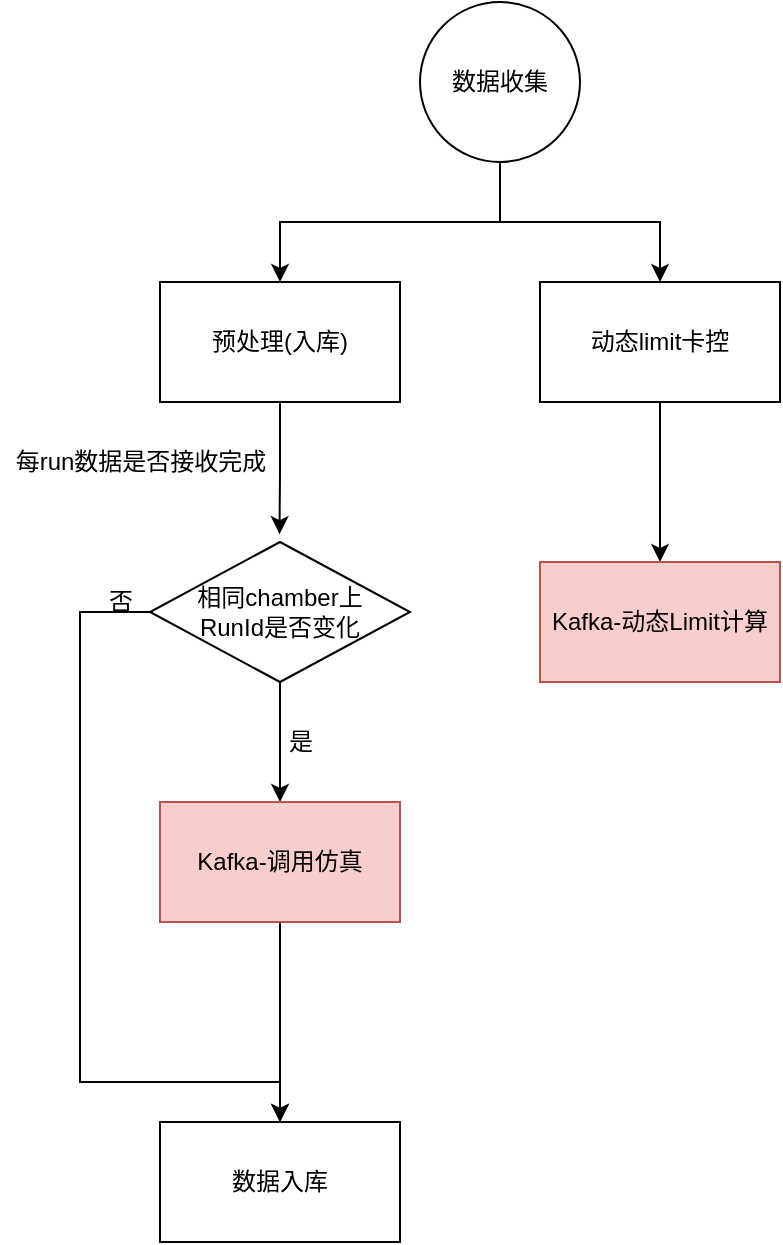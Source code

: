 <mxfile version="16.5.3" type="github" pages="2"><diagram id="r1CYepcf3uNLZu3yzhZW" name="数据收集"><mxGraphModel dx="981" dy="526" grid="1" gridSize="10" guides="1" tooltips="1" connect="1" arrows="1" fold="1" page="1" pageScale="1" pageWidth="827" pageHeight="1169" math="0" shadow="0"><root><mxCell id="ZHrV-SKR3CrECzMLhf3h-0"/><mxCell id="ZHrV-SKR3CrECzMLhf3h-1" parent="ZHrV-SKR3CrECzMLhf3h-0"/><mxCell id="ChN8a61VgWDeroaSJTKL-3" style="edgeStyle=orthogonalEdgeStyle;rounded=0;orthogonalLoop=1;jettySize=auto;html=1;entryX=0.5;entryY=0;entryDx=0;entryDy=0;fontColor=#000000;" edge="1" parent="ZHrV-SKR3CrECzMLhf3h-1" source="ChN8a61VgWDeroaSJTKL-0" target="ChN8a61VgWDeroaSJTKL-1"><mxGeometry relative="1" as="geometry"><Array as="points"><mxPoint x="290" y="300"/><mxPoint x="180" y="300"/></Array></mxGeometry></mxCell><mxCell id="ChN8a61VgWDeroaSJTKL-4" style="edgeStyle=orthogonalEdgeStyle;rounded=0;orthogonalLoop=1;jettySize=auto;html=1;entryX=0.5;entryY=0;entryDx=0;entryDy=0;fontColor=#000000;" edge="1" parent="ZHrV-SKR3CrECzMLhf3h-1" source="ChN8a61VgWDeroaSJTKL-0" target="ChN8a61VgWDeroaSJTKL-2"><mxGeometry relative="1" as="geometry"/></mxCell><mxCell id="ChN8a61VgWDeroaSJTKL-0" value="数据收集" style="ellipse;whiteSpace=wrap;html=1;aspect=fixed;" vertex="1" parent="ZHrV-SKR3CrECzMLhf3h-1"><mxGeometry x="250" y="190" width="80" height="80" as="geometry"/></mxCell><mxCell id="BAKBfmUSfk_q0j3Lv--C-1" style="edgeStyle=orthogonalEdgeStyle;rounded=0;orthogonalLoop=1;jettySize=auto;html=1;entryX=0.498;entryY=-0.056;entryDx=0;entryDy=0;entryPerimeter=0;fontColor=#000000;" edge="1" parent="ZHrV-SKR3CrECzMLhf3h-1" source="ChN8a61VgWDeroaSJTKL-1" target="BAKBfmUSfk_q0j3Lv--C-0"><mxGeometry relative="1" as="geometry"/></mxCell><mxCell id="ChN8a61VgWDeroaSJTKL-1" value="预处理(入库)" style="rounded=0;whiteSpace=wrap;html=1;" vertex="1" parent="ZHrV-SKR3CrECzMLhf3h-1"><mxGeometry x="120" y="330" width="120" height="60" as="geometry"/></mxCell><mxCell id="A0bIRnSNDxZ3CDbku7Fy-1" value="" style="edgeStyle=orthogonalEdgeStyle;rounded=0;orthogonalLoop=1;jettySize=auto;html=1;fontColor=#000000;" edge="1" parent="ZHrV-SKR3CrECzMLhf3h-1" source="ChN8a61VgWDeroaSJTKL-2" target="A0bIRnSNDxZ3CDbku7Fy-0"><mxGeometry relative="1" as="geometry"/></mxCell><mxCell id="ChN8a61VgWDeroaSJTKL-2" value="动态limit卡控" style="rounded=0;whiteSpace=wrap;html=1;" vertex="1" parent="ZHrV-SKR3CrECzMLhf3h-1"><mxGeometry x="310" y="330" width="120" height="60" as="geometry"/></mxCell><mxCell id="v_KPX6rK-PpgQseJSDLQ-1" style="edgeStyle=orthogonalEdgeStyle;rounded=0;orthogonalLoop=1;jettySize=auto;html=1;entryX=0.5;entryY=0;entryDx=0;entryDy=0;fontColor=#000000;" edge="1" parent="ZHrV-SKR3CrECzMLhf3h-1" source="BAKBfmUSfk_q0j3Lv--C-0" target="v_KPX6rK-PpgQseJSDLQ-0"><mxGeometry relative="1" as="geometry"><Array as="points"><mxPoint x="80" y="495"/><mxPoint x="80" y="730"/><mxPoint x="180" y="730"/></Array></mxGeometry></mxCell><mxCell id="szs4NrODLww8IXhw6a9I-2" style="edgeStyle=orthogonalEdgeStyle;rounded=0;orthogonalLoop=1;jettySize=auto;html=1;entryX=0.5;entryY=0;entryDx=0;entryDy=0;fontColor=#000000;" edge="1" parent="ZHrV-SKR3CrECzMLhf3h-1" source="BAKBfmUSfk_q0j3Lv--C-0" target="szs4NrODLww8IXhw6a9I-1"><mxGeometry relative="1" as="geometry"/></mxCell><mxCell id="BAKBfmUSfk_q0j3Lv--C-0" value="相同chamber上&lt;br&gt;RunId是否变化" style="rhombus;whiteSpace=wrap;html=1;" vertex="1" parent="ZHrV-SKR3CrECzMLhf3h-1"><mxGeometry x="115" y="460" width="130" height="70" as="geometry"/></mxCell><mxCell id="v_KPX6rK-PpgQseJSDLQ-0" value="数据入库" style="rounded=0;whiteSpace=wrap;html=1;" vertex="1" parent="ZHrV-SKR3CrECzMLhf3h-1"><mxGeometry x="120" y="750" width="120" height="60" as="geometry"/></mxCell><mxCell id="v_KPX6rK-PpgQseJSDLQ-2" value="否" style="text;html=1;align=center;verticalAlign=middle;resizable=0;points=[];autosize=1;strokeColor=none;fillColor=none;fontColor=#000000;" vertex="1" parent="ZHrV-SKR3CrECzMLhf3h-1"><mxGeometry x="85" y="480" width="30" height="20" as="geometry"/></mxCell><mxCell id="szs4NrODLww8IXhw6a9I-0" value="每run数据是否接收完成" style="text;html=1;align=center;verticalAlign=middle;resizable=0;points=[];autosize=1;strokeColor=none;fillColor=none;" vertex="1" parent="ZHrV-SKR3CrECzMLhf3h-1"><mxGeometry x="40" y="410" width="140" height="20" as="geometry"/></mxCell><mxCell id="szs4NrODLww8IXhw6a9I-3" style="edgeStyle=orthogonalEdgeStyle;rounded=0;orthogonalLoop=1;jettySize=auto;html=1;fontColor=#000000;" edge="1" parent="ZHrV-SKR3CrECzMLhf3h-1" source="szs4NrODLww8IXhw6a9I-1" target="v_KPX6rK-PpgQseJSDLQ-0"><mxGeometry relative="1" as="geometry"><mxPoint x="180" y="820" as="targetPoint"/></mxGeometry></mxCell><mxCell id="szs4NrODLww8IXhw6a9I-1" value="Kafka-调用仿真" style="rounded=0;whiteSpace=wrap;html=1;fillColor=#f8cecc;strokeColor=#b85450;" vertex="1" parent="ZHrV-SKR3CrECzMLhf3h-1"><mxGeometry x="120" y="590" width="120" height="60" as="geometry"/></mxCell><mxCell id="szs4NrODLww8IXhw6a9I-4" value="是" style="text;html=1;align=center;verticalAlign=middle;resizable=0;points=[];autosize=1;strokeColor=none;fillColor=none;fontColor=#000000;" vertex="1" parent="ZHrV-SKR3CrECzMLhf3h-1"><mxGeometry x="175" y="550" width="30" height="20" as="geometry"/></mxCell><mxCell id="A0bIRnSNDxZ3CDbku7Fy-0" value="Kafka-动态Limit计算" style="whiteSpace=wrap;html=1;rounded=0;fillColor=#f8cecc;strokeColor=#b85450;" vertex="1" parent="ZHrV-SKR3CrECzMLhf3h-1"><mxGeometry x="310" y="470" width="120" height="60" as="geometry"/></mxCell></root></mxGraphModel></diagram><diagram id="S90Xpxqq1Kq0p3Sid7Ud" name="数据处理引擎"><mxGraphModel dx="981" dy="526" grid="1" gridSize="10" guides="1" tooltips="1" connect="1" arrows="1" fold="1" page="1" pageScale="1" pageWidth="827" pageHeight="1169" math="0" shadow="0"><root><mxCell id="0"/><mxCell id="1" parent="0"/><mxCell id="zzkzVtRhofAq9Ct671qV-3" value="动态limit卡控" style="rounded=0;whiteSpace=wrap;html=1;" vertex="1" parent="1"><mxGeometry x="480" y="510" width="120" height="60" as="geometry"/></mxCell><mxCell id="zzkzVtRhofAq9Ct671qV-16" style="edgeStyle=orthogonalEdgeStyle;rounded=0;orthogonalLoop=1;jettySize=auto;html=1;entryX=0.5;entryY=0;entryDx=0;entryDy=0;fontColor=#000000;" edge="1" parent="1" source="zzkzVtRhofAq9Ct671qV-9" target="zzkzVtRhofAq9Ct671qV-15"><mxGeometry relative="1" as="geometry"/></mxCell><mxCell id="zzkzVtRhofAq9Ct671qV-9" value="仿真" style="rounded=0;whiteSpace=wrap;html=1;" vertex="1" parent="1"><mxGeometry x="120" y="510" width="120" height="60" as="geometry"/></mxCell><mxCell id="zzkzVtRhofAq9Ct671qV-12" value="仿真结果保存" style="rounded=0;whiteSpace=wrap;html=1;" vertex="1" parent="1"><mxGeometry x="120" y="840" width="120" height="60" as="geometry"/></mxCell><mxCell id="zzkzVtRhofAq9Ct671qV-18" style="edgeStyle=orthogonalEdgeStyle;rounded=0;orthogonalLoop=1;jettySize=auto;html=1;fontColor=#000000;" edge="1" parent="1" source="zzkzVtRhofAq9Ct671qV-15" target="zzkzVtRhofAq9Ct671qV-17"><mxGeometry relative="1" as="geometry"/></mxCell><mxCell id="zzkzVtRhofAq9Ct671qV-15" value="&lt;pre style=&quot;background-color: rgb(255 , 255 , 255) ; font-family: &amp;#34;jetbrains mono&amp;#34; , monospace ; font-size: 11.3pt&quot;&gt;CheckFault&lt;/pre&gt;" style="rounded=0;whiteSpace=wrap;html=1;" vertex="1" parent="1"><mxGeometry x="120" y="620" width="120" height="60" as="geometry"/></mxCell><mxCell id="zzkzVtRhofAq9Ct671qV-19" style="edgeStyle=orthogonalEdgeStyle;rounded=0;orthogonalLoop=1;jettySize=auto;html=1;entryX=0.5;entryY=0;entryDx=0;entryDy=0;fontColor=#000000;" edge="1" parent="1" source="zzkzVtRhofAq9Ct671qV-17" target="zzkzVtRhofAq9Ct671qV-12"><mxGeometry relative="1" as="geometry"/></mxCell><mxCell id="zzkzVtRhofAq9Ct671qV-17" value="&lt;pre style=&quot;background-color: #ffffff ; color: #080808 ; font-family: &amp;#34;jetbrains mono&amp;#34; , monospace ; font-size: 11.3pt&quot;&gt;&lt;span style=&quot;color: #000000&quot;&gt;Alarm-Action&lt;/span&gt;&lt;/pre&gt;" style="rounded=0;whiteSpace=wrap;html=1;fontColor=#000000;" vertex="1" parent="1"><mxGeometry x="120" y="730" width="120" height="60" as="geometry"/></mxCell><mxCell id="6Sox9npLRGgCkuspPCIY-2" style="edgeStyle=orthogonalEdgeStyle;rounded=0;orthogonalLoop=1;jettySize=auto;html=1;fontColor=#000000;" edge="1" parent="1" source="6Sox9npLRGgCkuspPCIY-1" target="zzkzVtRhofAq9Ct671qV-9"><mxGeometry relative="1" as="geometry"/></mxCell><mxCell id="6Sox9npLRGgCkuspPCIY-1" value="Kafka-仿真" style="ellipse;whiteSpace=wrap;html=1;fillColor=#f8cecc;strokeColor=#b85450;" vertex="1" parent="1"><mxGeometry x="120" y="370" width="120" height="80" as="geometry"/></mxCell><mxCell id="6Sox9npLRGgCkuspPCIY-3" value="Kafka-动态Limit" style="ellipse;whiteSpace=wrap;html=1;fillColor=#f8cecc;strokeColor=#b85450;" vertex="1" parent="1"><mxGeometry x="480" y="380" width="120" height="80" as="geometry"/></mxCell></root></mxGraphModel></diagram></mxfile>